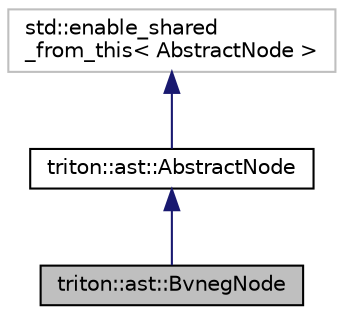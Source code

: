 digraph "triton::ast::BvnegNode"
{
  edge [fontname="Helvetica",fontsize="10",labelfontname="Helvetica",labelfontsize="10"];
  node [fontname="Helvetica",fontsize="10",shape=record];
  Node0 [label="triton::ast::BvnegNode",height=0.2,width=0.4,color="black", fillcolor="grey75", style="filled", fontcolor="black"];
  Node1 -> Node0 [dir="back",color="midnightblue",fontsize="10",style="solid",fontname="Helvetica"];
  Node1 [label="triton::ast::AbstractNode",height=0.2,width=0.4,color="black", fillcolor="white", style="filled",URL="$classtriton_1_1ast_1_1AbstractNode.html",tooltip="Abstract node. "];
  Node2 -> Node1 [dir="back",color="midnightblue",fontsize="10",style="solid",fontname="Helvetica"];
  Node2 [label="std::enable_shared\l_from_this\< AbstractNode \>",height=0.2,width=0.4,color="grey75", fillcolor="white", style="filled"];
}

